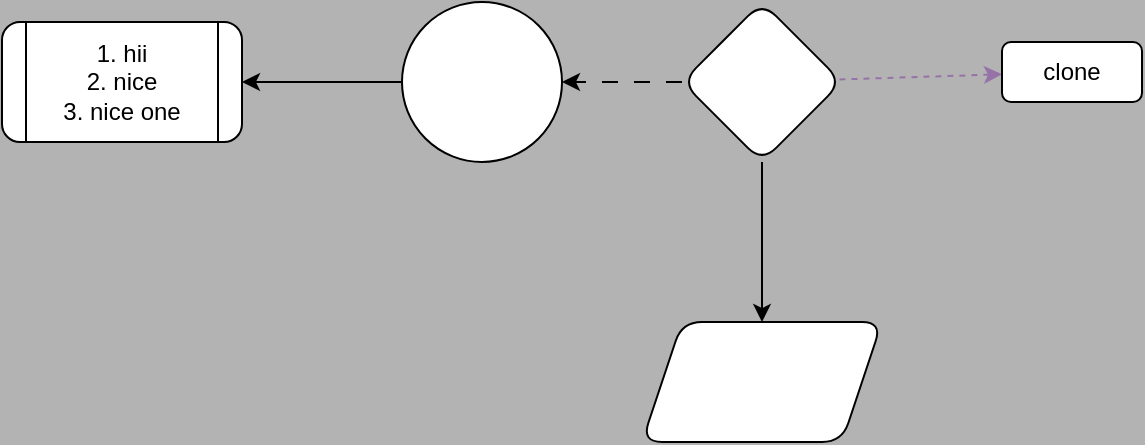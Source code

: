<mxfile>
    <diagram id="t2jrKLKRC3KNHMHjOV-I" name="Page-1">
        <mxGraphModel dx="1447" dy="468" grid="1" gridSize="10" guides="1" tooltips="1" connect="1" arrows="1" fold="1" page="1" pageScale="1" pageWidth="850" pageHeight="1100" background="#B3B3B3" math="0" shadow="0">
            <root>
                <mxCell id="0"/>
                <mxCell id="1" parent="0"/>
                <mxCell id="4" value="" style="edgeStyle=none;html=1;dashed=1;dashPattern=8 8;" parent="1" source="2" target="3" edge="1">
                    <mxGeometry relative="1" as="geometry"/>
                </mxCell>
                <mxCell id="6" value="" style="html=1;" parent="1" source="2" target="5" edge="1">
                    <mxGeometry relative="1" as="geometry"/>
                </mxCell>
                <mxCell id="8" value="" style="edgeStyle=none;html=1;dashed=1;fillColor=#e1d5e7;strokeColor=#9673a6;textShadow=1;" parent="1" source="2" target="7" edge="1">
                    <mxGeometry relative="1" as="geometry"/>
                </mxCell>
                <mxCell id="2" value="" style="rhombus;whiteSpace=wrap;html=1;rounded=1;" parent="1" vertex="1">
                    <mxGeometry x="250" y="290" width="80" height="80" as="geometry"/>
                </mxCell>
                <mxCell id="10" value="" style="edgeStyle=none;html=1;" parent="1" source="3" target="9" edge="1">
                    <mxGeometry relative="1" as="geometry"/>
                </mxCell>
                <mxCell id="3" value="" style="ellipse;whiteSpace=wrap;html=1;rounded=1;" parent="1" vertex="1">
                    <mxGeometry x="110" y="290" width="80" height="80" as="geometry"/>
                </mxCell>
                <mxCell id="5" value="" style="shape=parallelogram;perimeter=parallelogramPerimeter;whiteSpace=wrap;html=1;fixedSize=1;rounded=1;" parent="1" vertex="1">
                    <mxGeometry x="230" y="450" width="120" height="60" as="geometry"/>
                </mxCell>
                <mxCell id="7" value="clone" style="whiteSpace=wrap;html=1;rounded=1;" parent="1" vertex="1">
                    <mxGeometry x="410" y="310" width="70" height="30" as="geometry"/>
                </mxCell>
                <mxCell id="9" value="1. hii&lt;div&gt;2. nice&lt;/div&gt;&lt;div&gt;3. nice one&lt;/div&gt;" style="shape=process;whiteSpace=wrap;html=1;backgroundOutline=1;rounded=1;" parent="1" vertex="1">
                    <mxGeometry x="-90" y="300" width="120" height="60" as="geometry"/>
                </mxCell>
            </root>
        </mxGraphModel>
    </diagram>
</mxfile>